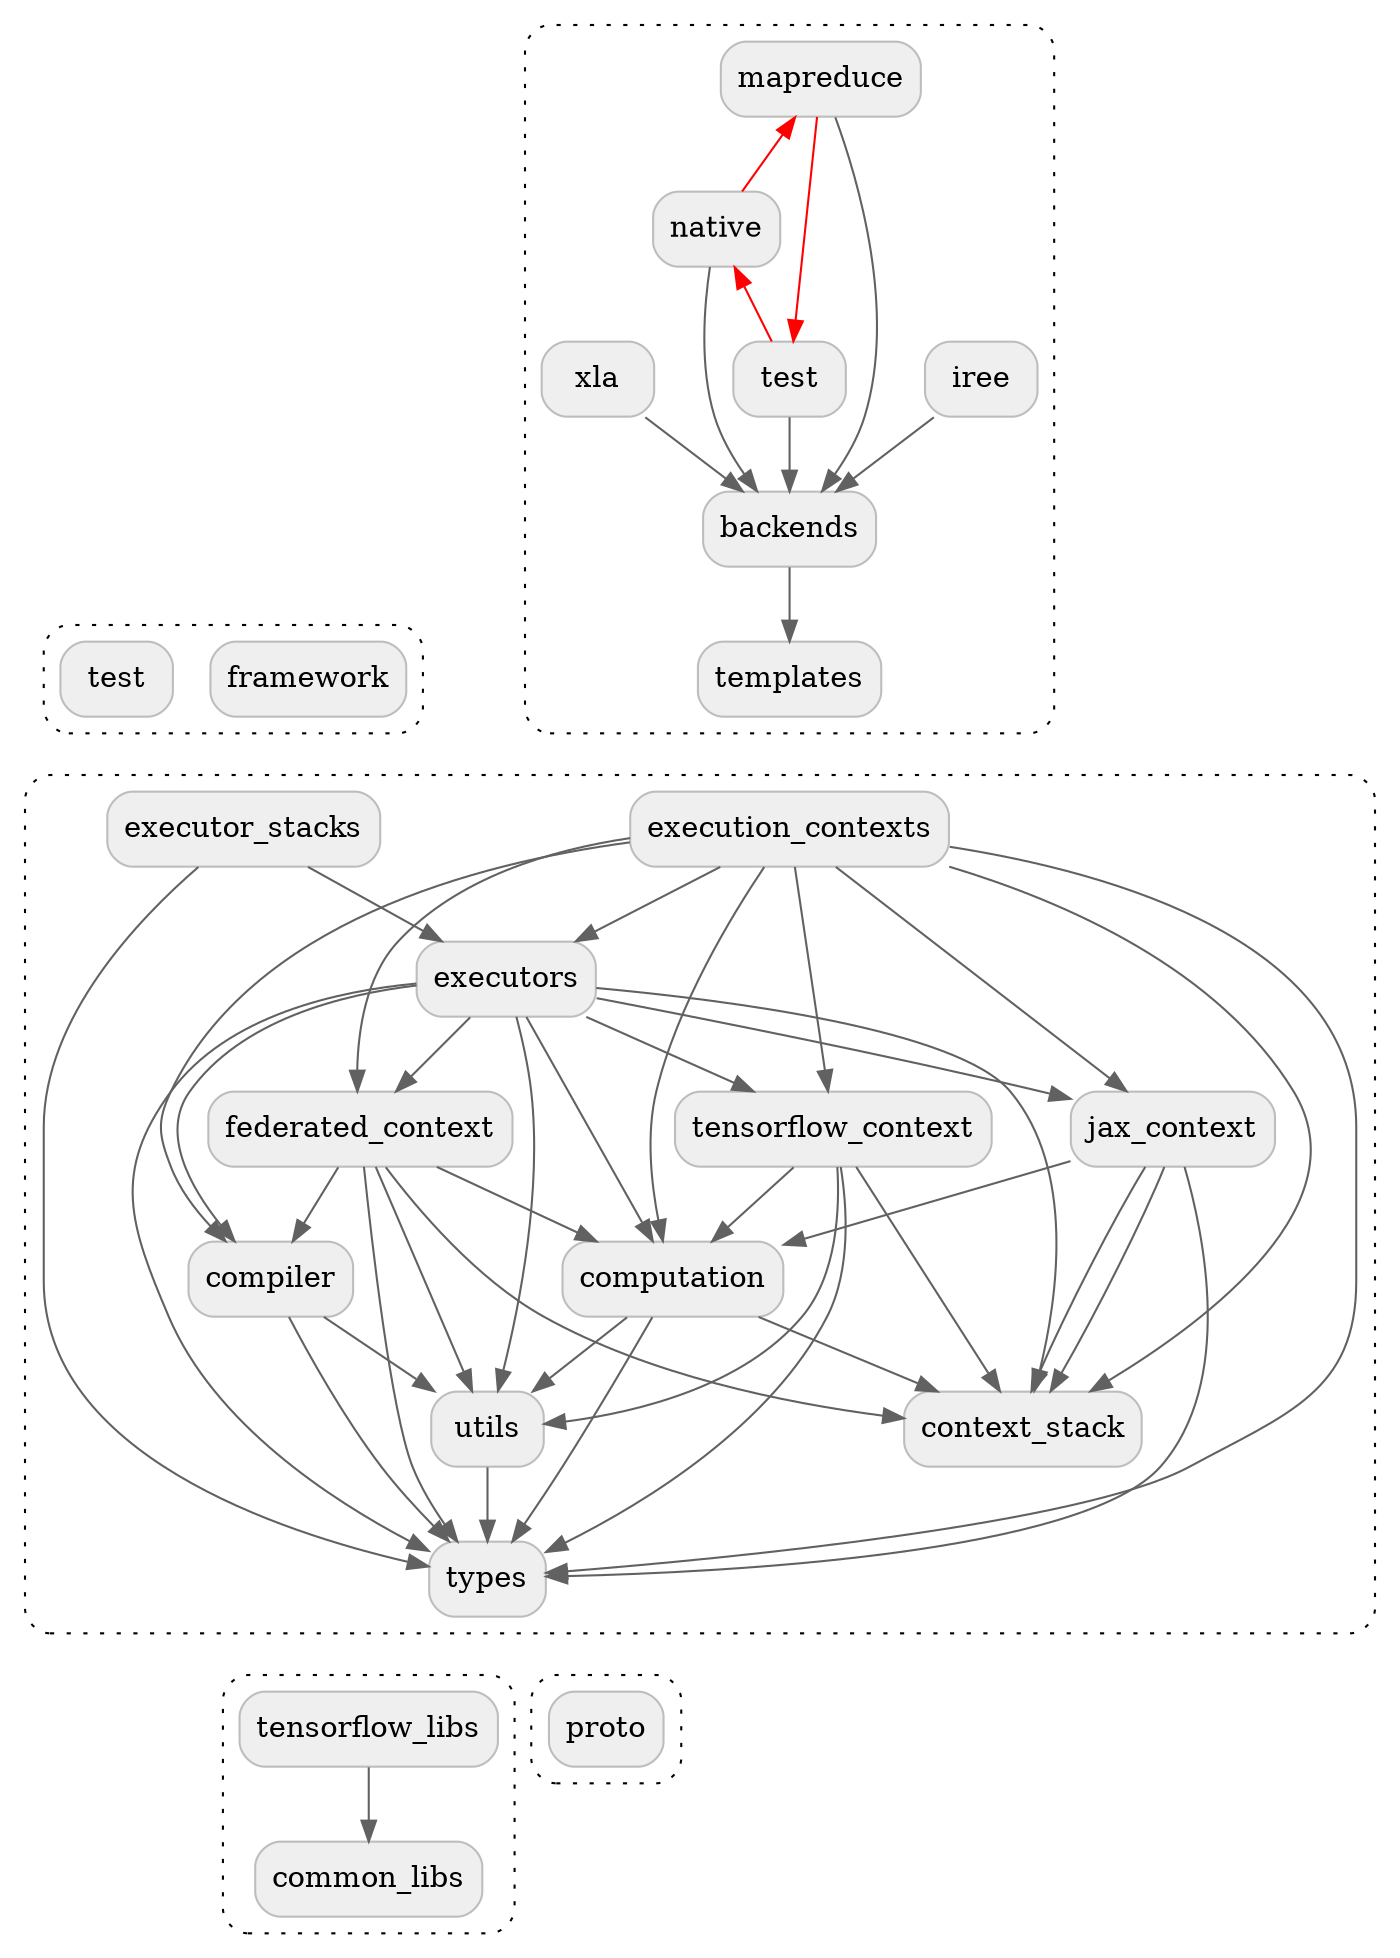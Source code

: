 digraph {
  graph [style="dotted,rounded"]
  node [shape="box", style="rounded,filled", fillcolor="#efefef", color="#bdbdbd"]
  edge [color="#616161"]

  subgraph cluster_core_0 {
    iree [href="https://github.com/tensorflow/federated/blob/main/tensorflow_federated/python/core/backends/iree" target="_parent",]
    mapreduce [href="https://github.com/tensorflow/federated/blob/main/tensorflow_federated/python/core/backends/mapreduce" target="_parent",]
    native [href="https://github.com/tensorflow/federated/blob/main/tensorflow_federated/python/core/backends/native" target="_parent",]
    backends_test [label="test", href="https://github.com/tensorflow/federated/blob/main/tensorflow_federated/python/core/backends/test" target="_parent",]
    xla [href="https://github.com/tensorflow/federated/blob/main/tensorflow_federated/python/core/backends/xla" target="_parent",]
    backends [href="https://github.com/tensorflow/federated/blob/main/tensorflow_federated/python/core/backends" target="_parent"]
    templates [href="https://github.com/tensorflow/federated/blob/main/tensorflow_federated/python/core/templates" target="_parent"]
  }

  iree -> backends
  mapreduce -> backends
  native -> backends
  backends_test -> backends
  xla -> backends
  backends -> templates
  templates -> execution_contexts [arrowhead="none", style="invisible"]

  // TODO(b/233800075): Remove dependency from `native` to `mapreduce`.
  mapreduce -> native [dir=back, color="#ff0000"]
  // TODO(b/233800373): Remove dependency from `test` to `native`.
  native -> backends_test [dir=back, color="#ff0000"]
  // TODO(b/233801300): Remove dependency from `mapreduce` to `test`.
  mapreduce -> backends_test [color="#ff0000"]

  subgraph cluster_core_1 {
    framework [href="https://github.com/tensorflow/federated/blob/main/tensorflow_federated/python/core/framework" target="_parent"]
    test [href="https://github.com/tensorflow/federated/blob/main/tensorflow_federated/python/core/test" target="_parent"]
  }

  framework -> executor_stacks [arrowhead="none", style="invisible"]
  test -> executor_stacks [arrowhead="none", style="invisible"]

  subgraph cluster_core_2 {
    execution_contexts [href="https://github.com/tensorflow/federated/blob/main/tensorflow_federated/python/core/impl/execution_contexts" target="_parent"]
    executor_stacks [href="https://github.com/tensorflow/federated/blob/main/tensorflow_federated/python/core/impl/executor_stacks" target="_parent"]
    executors [href="https://github.com/tensorflow/federated/blob/main/tensorflow_federated/python/core/impl/executors" target="_parent"]
    federated_context [href="https://github.com/tensorflow/federated/blob/main/tensorflow_federated/python/core/impl/federated_context" target="_parent"]
    tensorflow_context [href="https://github.com/tensorflow/federated/blob/main/tensorflow_federated/python/core/impl/tensorflow_context" target="_parent"]
    jax_context [href="https://github.com/tensorflow/federated/blob/main/tensorflow_federated/python/core/impl/jax_context" target="_parent"]
    computation [href="https://github.com/tensorflow/federated/blob/main/tensorflow_federated/python/core/impl/computation" target="_parent"]
    compiler [href="https://github.com/tensorflow/federated/blob/main/tensorflow_federated/python/core/impl/compiler" target="_parent"]
    utils [href="https://github.com/tensorflow/federated/blob/main/tensorflow_federated/python/core/impl/utils" target="_parent"]
    types [href="https://github.com/tensorflow/federated/blob/main/tensorflow_federated/python/core/impl/types" target="_parent"]
    context_stack [href="https://github.com/tensorflow/federated/blob/main/tensorflow_federated/python/core/impl/context_stack" target="_parent"]
  }

  execution_contexts -> executors
  execution_contexts -> federated_context
  execution_contexts -> jax_context
  execution_contexts -> tensorflow_context
  execution_contexts -> computation
  execution_contexts -> compiler
  execution_contexts -> types
  execution_contexts -> context_stack
  executor_stacks -> executors
  executor_stacks -> types
  executors -> federated_context
  executors -> jax_context
  executors -> tensorflow_context
  executors -> computation
  executors -> compiler
  executors -> utils
  executors -> types
  executors -> context_stack
  federated_context -> computation
  federated_context -> compiler
  federated_context -> utils
  federated_context -> types
  federated_context -> context_stack
  tensorflow_context -> computation
  tensorflow_context -> utils
  tensorflow_context -> types
  tensorflow_context -> context_stack
  jax_context -> computation
  jax_context -> types
  jax_context -> context_stack
  jax_context -> context_stack
  computation -> utils
  computation -> types
  computation -> context_stack
  compiler -> utils
  compiler -> types
  utils -> types
  types -> tensorflow_libs [arrowhead="none", style="invisible"]
  types -> proto [arrowhead="none", style="invisible"]

  subgraph cluster_core_3 {
    tensorflow_libs [href="https://github.com/tensorflow/federated/blob/main/tensorflow_federated/python/tensorflow_libs" target="_parent"]
    common_libs [href="https://github.com/tensorflow/federated/blob/main/tensorflow_federated/python/common_libs" target="_parent"]
  }

  tensorflow_libs -> common_libs

  subgraph cluster_core_4 {
    proto [href="https://github.com/tensorflow/federated/blob/main/tensorflow_federated/proto" target="_parent"]
  }
}
